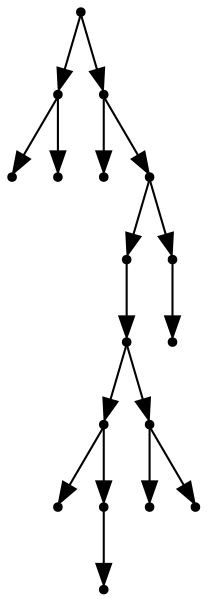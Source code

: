 digraph {
  17 [shape=point];
  2 [shape=point];
  0 [shape=point];
  1 [shape=point];
  16 [shape=point];
  3 [shape=point];
  15 [shape=point];
  12 [shape=point];
  11 [shape=point];
  7 [shape=point];
  4 [shape=point];
  6 [shape=point];
  5 [shape=point];
  10 [shape=point];
  8 [shape=point];
  9 [shape=point];
  14 [shape=point];
  13 [shape=point];
17 -> 2;
2 -> 0;
2 -> 1;
17 -> 16;
16 -> 3;
16 -> 15;
15 -> 12;
12 -> 11;
11 -> 7;
7 -> 4;
7 -> 6;
6 -> 5;
11 -> 10;
10 -> 8;
10 -> 9;
15 -> 14;
14 -> 13;
}
